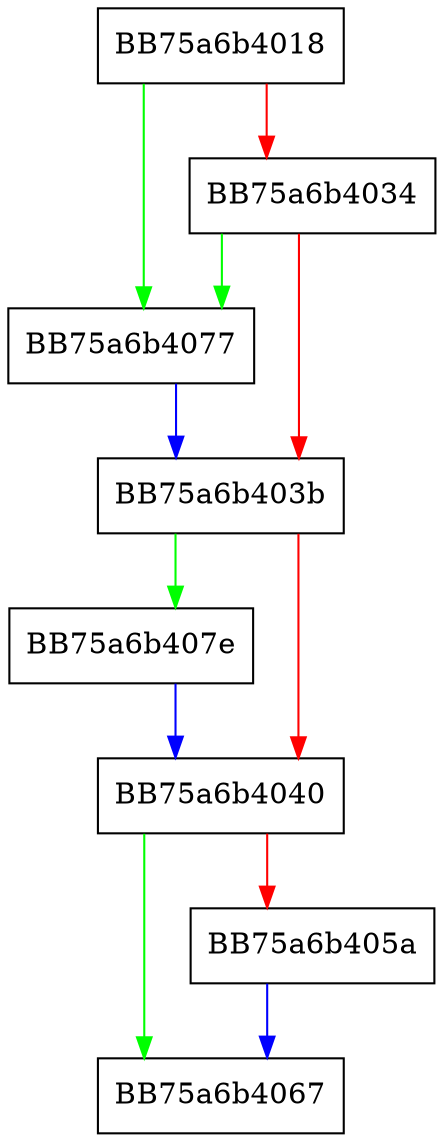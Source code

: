 digraph try_get_column_boolean {
  node [shape="box"];
  graph [splines=ortho];
  BB75a6b4018 -> BB75a6b4077 [color="green"];
  BB75a6b4018 -> BB75a6b4034 [color="red"];
  BB75a6b4034 -> BB75a6b4077 [color="green"];
  BB75a6b4034 -> BB75a6b403b [color="red"];
  BB75a6b403b -> BB75a6b407e [color="green"];
  BB75a6b403b -> BB75a6b4040 [color="red"];
  BB75a6b4040 -> BB75a6b4067 [color="green"];
  BB75a6b4040 -> BB75a6b405a [color="red"];
  BB75a6b405a -> BB75a6b4067 [color="blue"];
  BB75a6b4077 -> BB75a6b403b [color="blue"];
  BB75a6b407e -> BB75a6b4040 [color="blue"];
}